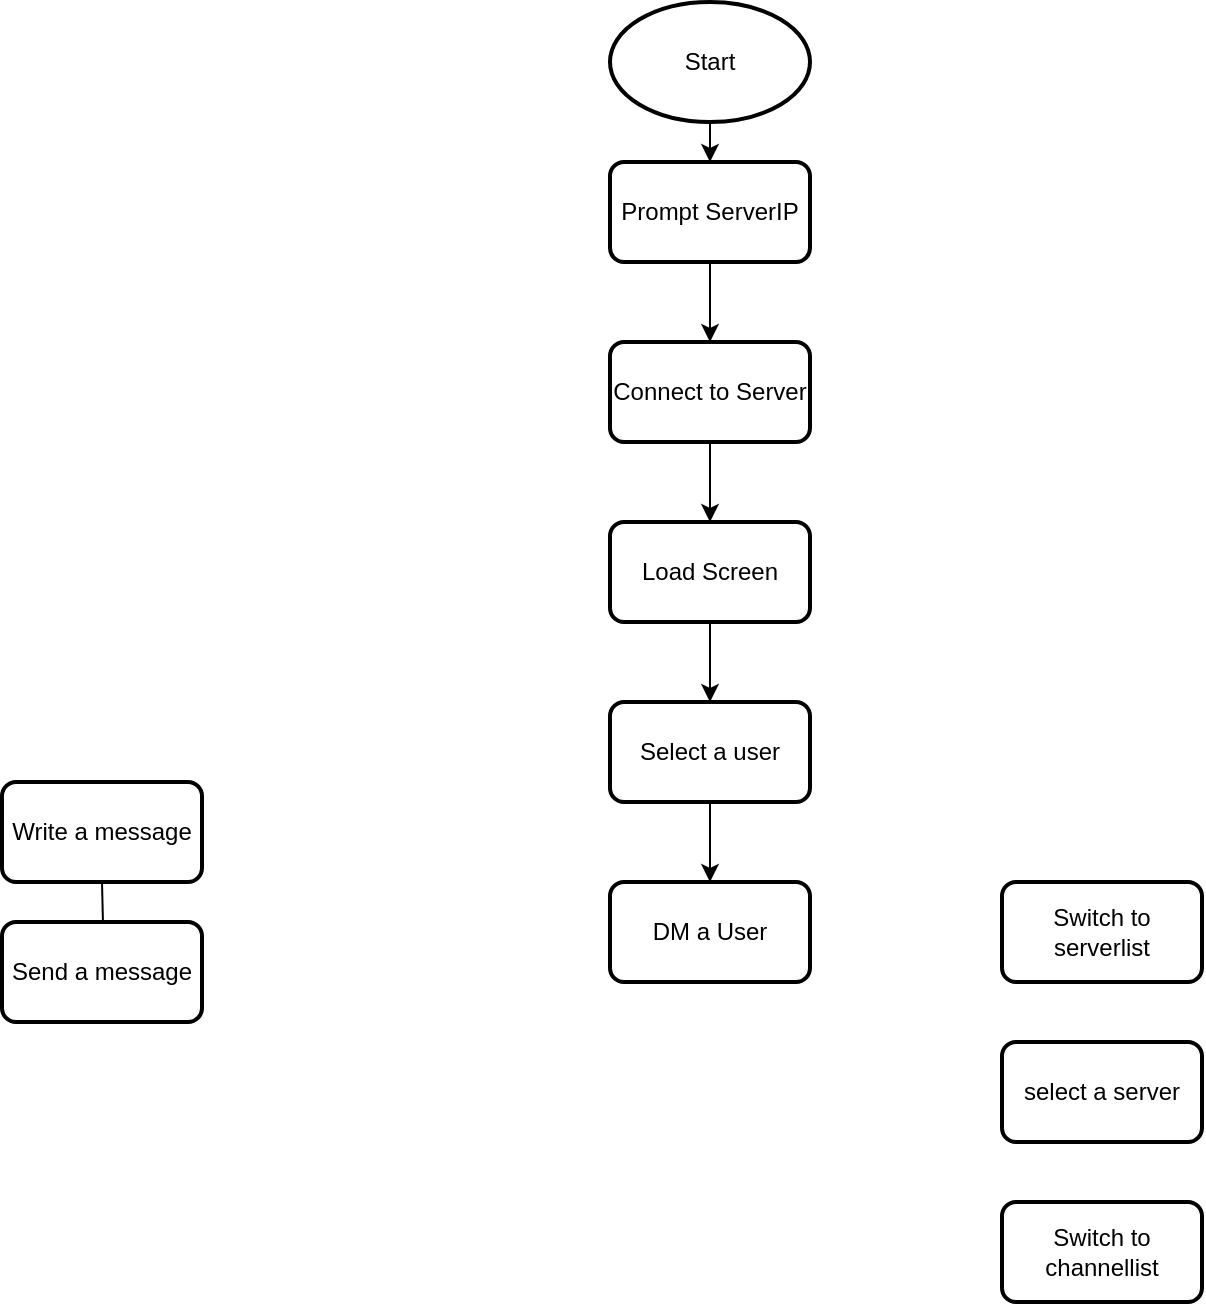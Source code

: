 <mxfile version="27.0.2">
  <diagram name="Seite-1" id="UDLO7woWCGyGMYNt57kx">
    <mxGraphModel dx="1090" dy="726" grid="1" gridSize="10" guides="1" tooltips="1" connect="1" arrows="1" fold="1" page="1" pageScale="1" pageWidth="827" pageHeight="1169" math="0" shadow="0">
      <root>
        <mxCell id="0" />
        <mxCell id="1" parent="0" />
        <mxCell id="299MFogpwVAEEZmMLDXw-20" style="edgeStyle=orthogonalEdgeStyle;rounded=0;orthogonalLoop=1;jettySize=auto;html=1;" edge="1" parent="1" source="299MFogpwVAEEZmMLDXw-2" target="299MFogpwVAEEZmMLDXw-3">
          <mxGeometry relative="1" as="geometry" />
        </mxCell>
        <mxCell id="299MFogpwVAEEZmMLDXw-2" value="Start" style="strokeWidth=2;html=1;shape=mxgraph.flowchart.start_1;whiteSpace=wrap;" vertex="1" parent="1">
          <mxGeometry x="364" y="40" width="100" height="60" as="geometry" />
        </mxCell>
        <mxCell id="299MFogpwVAEEZmMLDXw-21" style="edgeStyle=orthogonalEdgeStyle;rounded=0;orthogonalLoop=1;jettySize=auto;html=1;" edge="1" parent="1" source="299MFogpwVAEEZmMLDXw-3" target="299MFogpwVAEEZmMLDXw-4">
          <mxGeometry relative="1" as="geometry" />
        </mxCell>
        <mxCell id="299MFogpwVAEEZmMLDXw-3" value="Prompt ServerIP" style="rounded=1;whiteSpace=wrap;html=1;absoluteArcSize=1;arcSize=14;strokeWidth=2;" vertex="1" parent="1">
          <mxGeometry x="364" y="120" width="100" height="50" as="geometry" />
        </mxCell>
        <mxCell id="299MFogpwVAEEZmMLDXw-22" style="edgeStyle=orthogonalEdgeStyle;rounded=0;orthogonalLoop=1;jettySize=auto;html=1;" edge="1" parent="1" source="299MFogpwVAEEZmMLDXw-4" target="299MFogpwVAEEZmMLDXw-5">
          <mxGeometry relative="1" as="geometry" />
        </mxCell>
        <mxCell id="299MFogpwVAEEZmMLDXw-4" value="Connect to Server" style="rounded=1;whiteSpace=wrap;html=1;absoluteArcSize=1;arcSize=14;strokeWidth=2;" vertex="1" parent="1">
          <mxGeometry x="364" y="210" width="100" height="50" as="geometry" />
        </mxCell>
        <mxCell id="299MFogpwVAEEZmMLDXw-29" style="edgeStyle=orthogonalEdgeStyle;rounded=0;orthogonalLoop=1;jettySize=auto;html=1;" edge="1" parent="1" source="299MFogpwVAEEZmMLDXw-5" target="299MFogpwVAEEZmMLDXw-6">
          <mxGeometry relative="1" as="geometry" />
        </mxCell>
        <mxCell id="299MFogpwVAEEZmMLDXw-5" value="Load Screen" style="rounded=1;whiteSpace=wrap;html=1;absoluteArcSize=1;arcSize=14;strokeWidth=2;" vertex="1" parent="1">
          <mxGeometry x="364" y="300" width="100" height="50" as="geometry" />
        </mxCell>
        <mxCell id="299MFogpwVAEEZmMLDXw-18" style="edgeStyle=orthogonalEdgeStyle;rounded=0;orthogonalLoop=1;jettySize=auto;html=1;" edge="1" parent="1" source="299MFogpwVAEEZmMLDXw-6" target="299MFogpwVAEEZmMLDXw-9">
          <mxGeometry relative="1" as="geometry" />
        </mxCell>
        <mxCell id="299MFogpwVAEEZmMLDXw-6" value="Select a user" style="rounded=1;whiteSpace=wrap;html=1;absoluteArcSize=1;arcSize=14;strokeWidth=2;" vertex="1" parent="1">
          <mxGeometry x="364" y="390" width="100" height="50" as="geometry" />
        </mxCell>
        <mxCell id="299MFogpwVAEEZmMLDXw-19" style="edgeStyle=orthogonalEdgeStyle;rounded=0;orthogonalLoop=1;jettySize=auto;html=1;" edge="1" parent="1" target="299MFogpwVAEEZmMLDXw-10">
          <mxGeometry relative="1" as="geometry">
            <mxPoint x="110" y="480" as="sourcePoint" />
          </mxGeometry>
        </mxCell>
        <mxCell id="299MFogpwVAEEZmMLDXw-7" value="Write a message" style="rounded=1;whiteSpace=wrap;html=1;absoluteArcSize=1;arcSize=14;strokeWidth=2;" vertex="1" parent="1">
          <mxGeometry x="60" y="430" width="100" height="50" as="geometry" />
        </mxCell>
        <mxCell id="299MFogpwVAEEZmMLDXw-8" value="Switch to serverlist" style="rounded=1;whiteSpace=wrap;html=1;absoluteArcSize=1;arcSize=14;strokeWidth=2;" vertex="1" parent="1">
          <mxGeometry x="560" y="480" width="100" height="50" as="geometry" />
        </mxCell>
        <mxCell id="299MFogpwVAEEZmMLDXw-9" value="DM a User" style="rounded=1;whiteSpace=wrap;html=1;absoluteArcSize=1;arcSize=14;strokeWidth=2;" vertex="1" parent="1">
          <mxGeometry x="364" y="480" width="100" height="50" as="geometry" />
        </mxCell>
        <mxCell id="299MFogpwVAEEZmMLDXw-10" value="Send a message" style="rounded=1;whiteSpace=wrap;html=1;absoluteArcSize=1;arcSize=14;strokeWidth=2;" vertex="1" parent="1">
          <mxGeometry x="60" y="500" width="100" height="50" as="geometry" />
        </mxCell>
        <mxCell id="299MFogpwVAEEZmMLDXw-12" value="select a server" style="rounded=1;whiteSpace=wrap;html=1;absoluteArcSize=1;arcSize=14;strokeWidth=2;" vertex="1" parent="1">
          <mxGeometry x="560" y="560" width="100" height="50" as="geometry" />
        </mxCell>
        <mxCell id="299MFogpwVAEEZmMLDXw-14" value="Switch to channellist" style="rounded=1;whiteSpace=wrap;html=1;absoluteArcSize=1;arcSize=14;strokeWidth=2;" vertex="1" parent="1">
          <mxGeometry x="560" y="640" width="100" height="50" as="geometry" />
        </mxCell>
      </root>
    </mxGraphModel>
  </diagram>
</mxfile>
